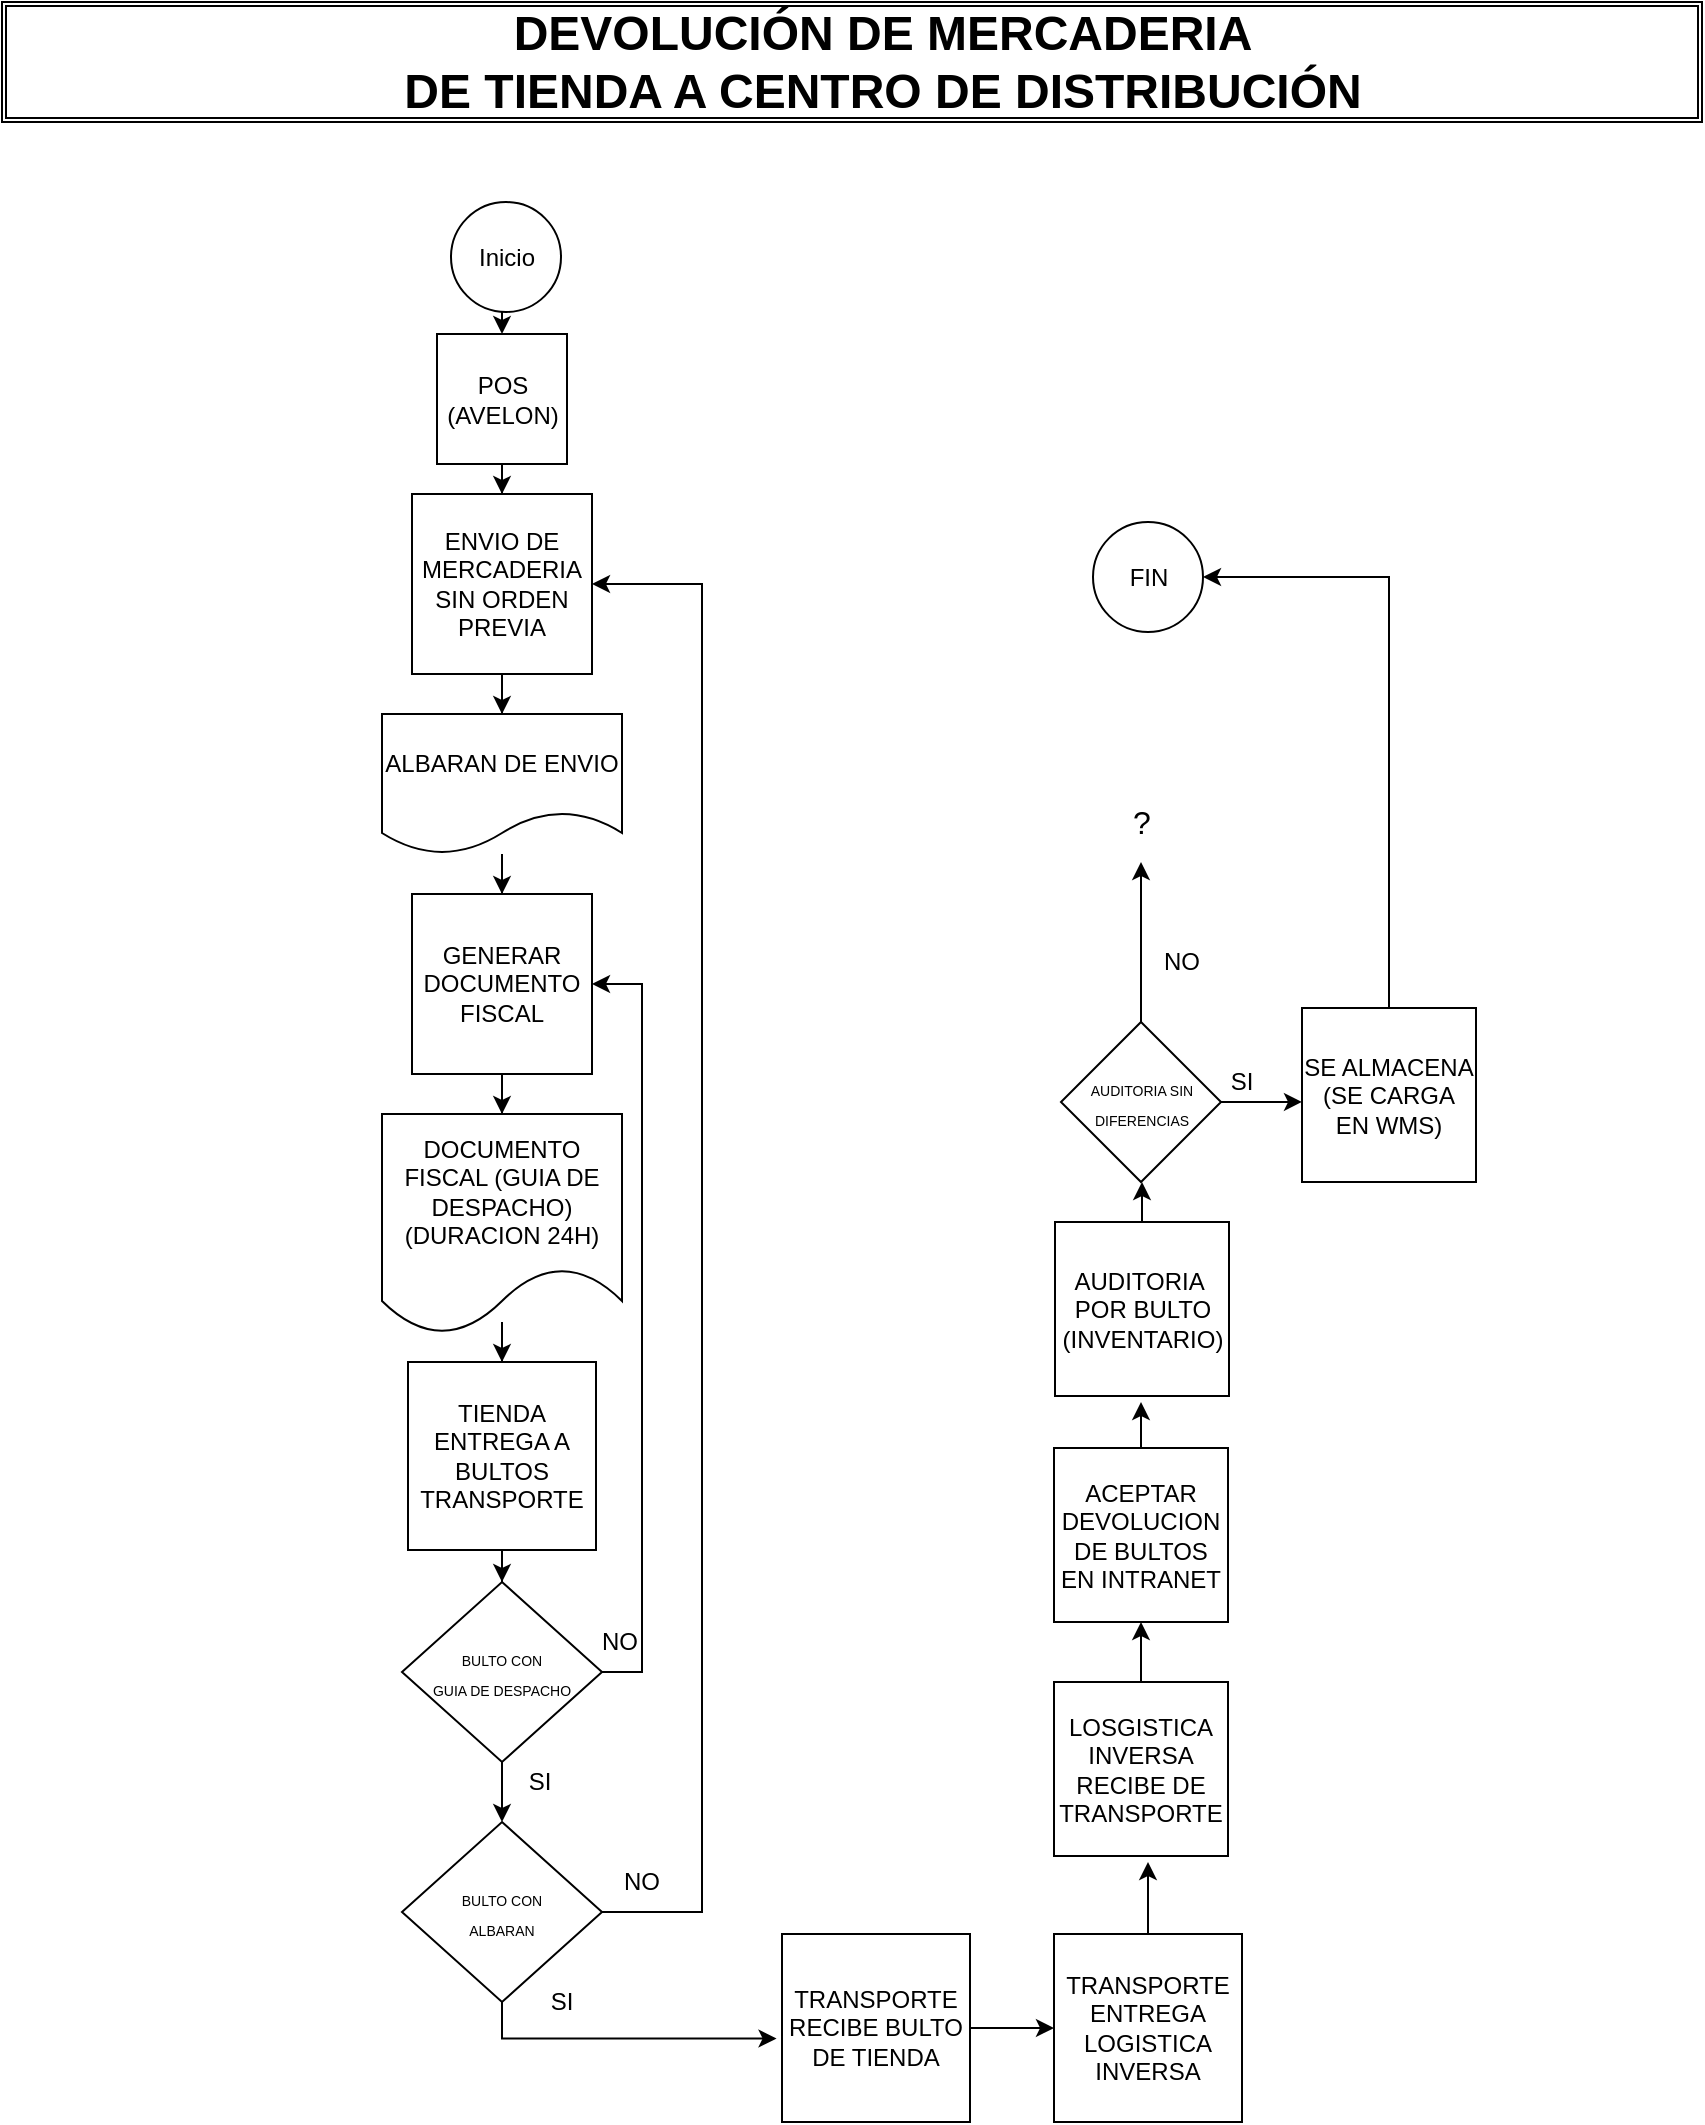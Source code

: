 <mxfile version="14.8.6" type="github">
  <diagram id="C5RBs43oDa-KdzZeNtuy" name="Page-1">
    <mxGraphModel dx="1422" dy="794" grid="1" gridSize="10" guides="1" tooltips="1" connect="1" arrows="1" fold="1" page="1" pageScale="1" pageWidth="850" pageHeight="1100" math="0" shadow="0">
      <root>
        <mxCell id="WIyWlLk6GJQsqaUBKTNV-0" />
        <mxCell id="WIyWlLk6GJQsqaUBKTNV-1" parent="WIyWlLk6GJQsqaUBKTNV-0" />
        <mxCell id="Dk7Axvjhe-ouTe_fYZQp-10" style="edgeStyle=orthogonalEdgeStyle;rounded=0;orthogonalLoop=1;jettySize=auto;html=1;entryX=0.5;entryY=0;entryDx=0;entryDy=0;" edge="1" parent="WIyWlLk6GJQsqaUBKTNV-1" source="Dk7Axvjhe-ouTe_fYZQp-7" target="Dk7Axvjhe-ouTe_fYZQp-8">
          <mxGeometry relative="1" as="geometry" />
        </mxCell>
        <mxCell id="Dk7Axvjhe-ouTe_fYZQp-7" value="POS (AVELON)" style="whiteSpace=wrap;html=1;aspect=fixed;" vertex="1" parent="WIyWlLk6GJQsqaUBKTNV-1">
          <mxGeometry x="217.5" y="166" width="65" height="65" as="geometry" />
        </mxCell>
        <mxCell id="Dk7Axvjhe-ouTe_fYZQp-14" style="edgeStyle=orthogonalEdgeStyle;rounded=0;orthogonalLoop=1;jettySize=auto;html=1;entryX=0.5;entryY=0;entryDx=0;entryDy=0;" edge="1" parent="WIyWlLk6GJQsqaUBKTNV-1" source="Dk7Axvjhe-ouTe_fYZQp-8" target="Dk7Axvjhe-ouTe_fYZQp-13">
          <mxGeometry relative="1" as="geometry" />
        </mxCell>
        <mxCell id="Dk7Axvjhe-ouTe_fYZQp-8" value="ENVIO DE MERCADERIA SIN ORDEN PREVIA" style="whiteSpace=wrap;html=1;aspect=fixed;" vertex="1" parent="WIyWlLk6GJQsqaUBKTNV-1">
          <mxGeometry x="205" y="246" width="90" height="90" as="geometry" />
        </mxCell>
        <mxCell id="Dk7Axvjhe-ouTe_fYZQp-17" style="edgeStyle=orthogonalEdgeStyle;rounded=0;orthogonalLoop=1;jettySize=auto;html=1;entryX=0.5;entryY=0;entryDx=0;entryDy=0;" edge="1" parent="WIyWlLk6GJQsqaUBKTNV-1" source="Dk7Axvjhe-ouTe_fYZQp-11" target="Dk7Axvjhe-ouTe_fYZQp-16">
          <mxGeometry relative="1" as="geometry" />
        </mxCell>
        <mxCell id="Dk7Axvjhe-ouTe_fYZQp-11" value="GENERAR DOCUMENTO FISCAL" style="whiteSpace=wrap;html=1;aspect=fixed;" vertex="1" parent="WIyWlLk6GJQsqaUBKTNV-1">
          <mxGeometry x="205" y="446" width="90" height="90" as="geometry" />
        </mxCell>
        <mxCell id="Dk7Axvjhe-ouTe_fYZQp-21" value="" style="edgeStyle=orthogonalEdgeStyle;rounded=0;orthogonalLoop=1;jettySize=auto;html=1;" edge="1" parent="WIyWlLk6GJQsqaUBKTNV-1" source="Dk7Axvjhe-ouTe_fYZQp-13" target="Dk7Axvjhe-ouTe_fYZQp-11">
          <mxGeometry relative="1" as="geometry" />
        </mxCell>
        <mxCell id="Dk7Axvjhe-ouTe_fYZQp-13" value="ALBARAN DE ENVIO" style="shape=document;whiteSpace=wrap;html=1;boundedLbl=1;" vertex="1" parent="WIyWlLk6GJQsqaUBKTNV-1">
          <mxGeometry x="190" y="356" width="120" height="70" as="geometry" />
        </mxCell>
        <mxCell id="Dk7Axvjhe-ouTe_fYZQp-29" style="edgeStyle=orthogonalEdgeStyle;rounded=0;orthogonalLoop=1;jettySize=auto;html=1;entryX=0.5;entryY=0;entryDx=0;entryDy=0;" edge="1" parent="WIyWlLk6GJQsqaUBKTNV-1" source="Dk7Axvjhe-ouTe_fYZQp-16" target="Dk7Axvjhe-ouTe_fYZQp-28">
          <mxGeometry relative="1" as="geometry" />
        </mxCell>
        <mxCell id="Dk7Axvjhe-ouTe_fYZQp-16" value="DOCUMENTO FISCAL (GUIA DE DESPACHO) (DURACION 24H)" style="shape=document;whiteSpace=wrap;html=1;boundedLbl=1;" vertex="1" parent="WIyWlLk6GJQsqaUBKTNV-1">
          <mxGeometry x="190" y="556" width="120" height="110" as="geometry" />
        </mxCell>
        <mxCell id="Dk7Axvjhe-ouTe_fYZQp-23" value="" style="shape=ext;double=1;rounded=0;whiteSpace=wrap;html=1;" vertex="1" parent="WIyWlLk6GJQsqaUBKTNV-1">
          <mxGeometry width="850" height="60" as="geometry" />
        </mxCell>
        <mxCell id="Dk7Axvjhe-ouTe_fYZQp-20" value="DEVOLUCIÓN DE MERCADERIA &lt;br&gt;DE TIENDA A CENTRO DE DISTRIBUCIÓN" style="text;strokeColor=none;fillColor=none;html=1;fontSize=24;fontStyle=1;verticalAlign=middle;align=center;" vertex="1" parent="WIyWlLk6GJQsqaUBKTNV-1">
          <mxGeometry x="390" y="10" width="100" height="40" as="geometry" />
        </mxCell>
        <mxCell id="Dk7Axvjhe-ouTe_fYZQp-24" value="Inicio" style="ellipse;whiteSpace=wrap;html=1;aspect=fixed;" vertex="1" parent="WIyWlLk6GJQsqaUBKTNV-1">
          <mxGeometry x="224.5" y="100" width="55" height="55" as="geometry" />
        </mxCell>
        <mxCell id="Dk7Axvjhe-ouTe_fYZQp-27" value="" style="endArrow=classic;html=1;exitX=0.5;exitY=1;exitDx=0;exitDy=0;" edge="1" parent="WIyWlLk6GJQsqaUBKTNV-1">
          <mxGeometry width="50" height="50" relative="1" as="geometry">
            <mxPoint x="250" y="155" as="sourcePoint" />
            <mxPoint x="250" y="166" as="targetPoint" />
          </mxGeometry>
        </mxCell>
        <mxCell id="Dk7Axvjhe-ouTe_fYZQp-37" style="edgeStyle=orthogonalEdgeStyle;rounded=0;orthogonalLoop=1;jettySize=auto;html=1;entryX=0.5;entryY=0;entryDx=0;entryDy=0;" edge="1" parent="WIyWlLk6GJQsqaUBKTNV-1" source="Dk7Axvjhe-ouTe_fYZQp-28" target="Dk7Axvjhe-ouTe_fYZQp-36">
          <mxGeometry relative="1" as="geometry" />
        </mxCell>
        <mxCell id="Dk7Axvjhe-ouTe_fYZQp-28" value="TIENDA ENTREGA A BULTOS TRANSPORTE" style="whiteSpace=wrap;html=1;aspect=fixed;" vertex="1" parent="WIyWlLk6GJQsqaUBKTNV-1">
          <mxGeometry x="203" y="680" width="94" height="94" as="geometry" />
        </mxCell>
        <mxCell id="Dk7Axvjhe-ouTe_fYZQp-55" style="edgeStyle=orthogonalEdgeStyle;rounded=0;orthogonalLoop=1;jettySize=auto;html=1;" edge="1" parent="WIyWlLk6GJQsqaUBKTNV-1" source="Dk7Axvjhe-ouTe_fYZQp-32">
          <mxGeometry relative="1" as="geometry">
            <mxPoint x="569.5" y="810" as="targetPoint" />
          </mxGeometry>
        </mxCell>
        <mxCell id="Dk7Axvjhe-ouTe_fYZQp-32" value="LOSGISTICA INVERSA RECIBE DE TRANSPORTE" style="whiteSpace=wrap;html=1;aspect=fixed;" vertex="1" parent="WIyWlLk6GJQsqaUBKTNV-1">
          <mxGeometry x="526" y="840" width="87" height="87" as="geometry" />
        </mxCell>
        <mxCell id="Dk7Axvjhe-ouTe_fYZQp-43" style="edgeStyle=orthogonalEdgeStyle;rounded=0;orthogonalLoop=1;jettySize=auto;html=1;entryX=1;entryY=0.5;entryDx=0;entryDy=0;" edge="1" parent="WIyWlLk6GJQsqaUBKTNV-1" source="Dk7Axvjhe-ouTe_fYZQp-36" target="Dk7Axvjhe-ouTe_fYZQp-11">
          <mxGeometry relative="1" as="geometry">
            <mxPoint x="330" y="490" as="targetPoint" />
            <Array as="points">
              <mxPoint x="320" y="835" />
              <mxPoint x="320" y="491" />
            </Array>
          </mxGeometry>
        </mxCell>
        <mxCell id="Dk7Axvjhe-ouTe_fYZQp-45" style="edgeStyle=orthogonalEdgeStyle;rounded=0;orthogonalLoop=1;jettySize=auto;html=1;entryX=0.5;entryY=0;entryDx=0;entryDy=0;" edge="1" parent="WIyWlLk6GJQsqaUBKTNV-1" source="Dk7Axvjhe-ouTe_fYZQp-36" target="Dk7Axvjhe-ouTe_fYZQp-44">
          <mxGeometry relative="1" as="geometry" />
        </mxCell>
        <mxCell id="Dk7Axvjhe-ouTe_fYZQp-36" value="&lt;font style=&quot;font-size: 7px&quot;&gt;BULTO CON &lt;br&gt;GUIA DE DESPACHO&lt;/font&gt;" style="rhombus;whiteSpace=wrap;html=1;" vertex="1" parent="WIyWlLk6GJQsqaUBKTNV-1">
          <mxGeometry x="200" y="790" width="100" height="90" as="geometry" />
        </mxCell>
        <mxCell id="Dk7Axvjhe-ouTe_fYZQp-39" value="SI" style="text;html=1;strokeColor=none;fillColor=none;align=center;verticalAlign=middle;whiteSpace=wrap;rounded=0;" vertex="1" parent="WIyWlLk6GJQsqaUBKTNV-1">
          <mxGeometry x="248.5" y="880" width="40" height="20" as="geometry" />
        </mxCell>
        <mxCell id="Dk7Axvjhe-ouTe_fYZQp-40" value="NO" style="text;html=1;strokeColor=none;fillColor=none;align=center;verticalAlign=middle;whiteSpace=wrap;rounded=0;" vertex="1" parent="WIyWlLk6GJQsqaUBKTNV-1">
          <mxGeometry x="288.5" y="810" width="40" height="20" as="geometry" />
        </mxCell>
        <mxCell id="Dk7Axvjhe-ouTe_fYZQp-46" style="edgeStyle=orthogonalEdgeStyle;rounded=0;orthogonalLoop=1;jettySize=auto;html=1;entryX=1;entryY=0.5;entryDx=0;entryDy=0;" edge="1" parent="WIyWlLk6GJQsqaUBKTNV-1" source="Dk7Axvjhe-ouTe_fYZQp-44" target="Dk7Axvjhe-ouTe_fYZQp-8">
          <mxGeometry relative="1" as="geometry">
            <mxPoint x="360" y="290" as="targetPoint" />
            <Array as="points">
              <mxPoint x="350" y="955" />
              <mxPoint x="350" y="291" />
            </Array>
          </mxGeometry>
        </mxCell>
        <mxCell id="Dk7Axvjhe-ouTe_fYZQp-49" style="edgeStyle=orthogonalEdgeStyle;rounded=0;orthogonalLoop=1;jettySize=auto;html=1;entryX=-0.029;entryY=0.556;entryDx=0;entryDy=0;entryPerimeter=0;" edge="1" parent="WIyWlLk6GJQsqaUBKTNV-1" source="Dk7Axvjhe-ouTe_fYZQp-44" target="Dk7Axvjhe-ouTe_fYZQp-48">
          <mxGeometry relative="1" as="geometry">
            <mxPoint x="250" y="1020" as="targetPoint" />
            <Array as="points">
              <mxPoint x="250" y="1018" />
            </Array>
          </mxGeometry>
        </mxCell>
        <mxCell id="Dk7Axvjhe-ouTe_fYZQp-44" value="&lt;font style=&quot;font-size: 7px&quot;&gt;BULTO CON &lt;br&gt;ALBARAN&lt;/font&gt;" style="rhombus;whiteSpace=wrap;html=1;" vertex="1" parent="WIyWlLk6GJQsqaUBKTNV-1">
          <mxGeometry x="200" y="910" width="100" height="90" as="geometry" />
        </mxCell>
        <mxCell id="Dk7Axvjhe-ouTe_fYZQp-47" value="NO" style="text;html=1;strokeColor=none;fillColor=none;align=center;verticalAlign=middle;whiteSpace=wrap;rounded=0;" vertex="1" parent="WIyWlLk6GJQsqaUBKTNV-1">
          <mxGeometry x="300" y="930" width="40" height="20" as="geometry" />
        </mxCell>
        <mxCell id="Dk7Axvjhe-ouTe_fYZQp-51" style="edgeStyle=orthogonalEdgeStyle;rounded=0;orthogonalLoop=1;jettySize=auto;html=1;entryX=0;entryY=0.5;entryDx=0;entryDy=0;" edge="1" parent="WIyWlLk6GJQsqaUBKTNV-1" source="Dk7Axvjhe-ouTe_fYZQp-48" target="Dk7Axvjhe-ouTe_fYZQp-50">
          <mxGeometry relative="1" as="geometry" />
        </mxCell>
        <mxCell id="Dk7Axvjhe-ouTe_fYZQp-48" value="TRANSPORTE RECIBE BULTO DE TIENDA" style="whiteSpace=wrap;html=1;aspect=fixed;" vertex="1" parent="WIyWlLk6GJQsqaUBKTNV-1">
          <mxGeometry x="390" y="966" width="94" height="94" as="geometry" />
        </mxCell>
        <mxCell id="Dk7Axvjhe-ouTe_fYZQp-53" style="edgeStyle=orthogonalEdgeStyle;rounded=0;orthogonalLoop=1;jettySize=auto;html=1;" edge="1" parent="WIyWlLk6GJQsqaUBKTNV-1" source="Dk7Axvjhe-ouTe_fYZQp-50">
          <mxGeometry relative="1" as="geometry">
            <mxPoint x="573" y="930" as="targetPoint" />
          </mxGeometry>
        </mxCell>
        <mxCell id="Dk7Axvjhe-ouTe_fYZQp-50" value="TRANSPORTE ENTREGA LOGISTICA INVERSA" style="whiteSpace=wrap;html=1;aspect=fixed;" vertex="1" parent="WIyWlLk6GJQsqaUBKTNV-1">
          <mxGeometry x="526" y="966" width="94" height="94" as="geometry" />
        </mxCell>
        <mxCell id="Dk7Axvjhe-ouTe_fYZQp-52" value="SI" style="text;html=1;strokeColor=none;fillColor=none;align=center;verticalAlign=middle;whiteSpace=wrap;rounded=0;" vertex="1" parent="WIyWlLk6GJQsqaUBKTNV-1">
          <mxGeometry x="260" y="990" width="40" height="20" as="geometry" />
        </mxCell>
        <mxCell id="Dk7Axvjhe-ouTe_fYZQp-60" style="edgeStyle=orthogonalEdgeStyle;rounded=0;orthogonalLoop=1;jettySize=auto;html=1;entryX=0.5;entryY=1;entryDx=0;entryDy=0;" edge="1" parent="WIyWlLk6GJQsqaUBKTNV-1" source="Dk7Axvjhe-ouTe_fYZQp-54" target="Dk7Axvjhe-ouTe_fYZQp-56">
          <mxGeometry relative="1" as="geometry" />
        </mxCell>
        <mxCell id="Dk7Axvjhe-ouTe_fYZQp-54" value="AUDITORIA&amp;nbsp;&lt;br&gt;POR BULTO (INVENTARIO)" style="whiteSpace=wrap;html=1;aspect=fixed;" vertex="1" parent="WIyWlLk6GJQsqaUBKTNV-1">
          <mxGeometry x="526.5" y="610" width="87" height="87" as="geometry" />
        </mxCell>
        <mxCell id="Dk7Axvjhe-ouTe_fYZQp-62" style="edgeStyle=orthogonalEdgeStyle;rounded=0;orthogonalLoop=1;jettySize=auto;html=1;entryX=0;entryY=0.54;entryDx=0;entryDy=0;entryPerimeter=0;" edge="1" parent="WIyWlLk6GJQsqaUBKTNV-1" source="Dk7Axvjhe-ouTe_fYZQp-56" target="Dk7Axvjhe-ouTe_fYZQp-61">
          <mxGeometry relative="1" as="geometry" />
        </mxCell>
        <mxCell id="Dk7Axvjhe-ouTe_fYZQp-63" style="edgeStyle=orthogonalEdgeStyle;rounded=0;orthogonalLoop=1;jettySize=auto;html=1;" edge="1" parent="WIyWlLk6GJQsqaUBKTNV-1" source="Dk7Axvjhe-ouTe_fYZQp-56">
          <mxGeometry relative="1" as="geometry">
            <mxPoint x="569.5" y="430" as="targetPoint" />
          </mxGeometry>
        </mxCell>
        <mxCell id="Dk7Axvjhe-ouTe_fYZQp-56" value="&lt;font style=&quot;font-size: 7px&quot;&gt;AUDITORIA SIN DIFERENCIAS&lt;/font&gt;" style="rhombus;whiteSpace=wrap;html=1;" vertex="1" parent="WIyWlLk6GJQsqaUBKTNV-1">
          <mxGeometry x="529.5" y="510" width="80" height="80" as="geometry" />
        </mxCell>
        <mxCell id="Dk7Axvjhe-ouTe_fYZQp-59" style="edgeStyle=orthogonalEdgeStyle;rounded=0;orthogonalLoop=1;jettySize=auto;html=1;" edge="1" parent="WIyWlLk6GJQsqaUBKTNV-1" source="Dk7Axvjhe-ouTe_fYZQp-57">
          <mxGeometry relative="1" as="geometry">
            <mxPoint x="569.5" y="700" as="targetPoint" />
          </mxGeometry>
        </mxCell>
        <mxCell id="Dk7Axvjhe-ouTe_fYZQp-57" value="ACEPTAR DEVOLUCION DE BULTOS EN INTRANET" style="whiteSpace=wrap;html=1;aspect=fixed;" vertex="1" parent="WIyWlLk6GJQsqaUBKTNV-1">
          <mxGeometry x="526" y="723" width="87" height="87" as="geometry" />
        </mxCell>
        <mxCell id="Dk7Axvjhe-ouTe_fYZQp-69" style="edgeStyle=orthogonalEdgeStyle;rounded=0;orthogonalLoop=1;jettySize=auto;html=1;entryX=1;entryY=0.5;entryDx=0;entryDy=0;" edge="1" parent="WIyWlLk6GJQsqaUBKTNV-1" source="Dk7Axvjhe-ouTe_fYZQp-61" target="Dk7Axvjhe-ouTe_fYZQp-67">
          <mxGeometry relative="1" as="geometry">
            <Array as="points">
              <mxPoint x="694" y="288" />
            </Array>
          </mxGeometry>
        </mxCell>
        <mxCell id="Dk7Axvjhe-ouTe_fYZQp-61" value="SE ALMACENA (SE CARGA EN WMS)" style="whiteSpace=wrap;html=1;aspect=fixed;" vertex="1" parent="WIyWlLk6GJQsqaUBKTNV-1">
          <mxGeometry x="650" y="503" width="87" height="87" as="geometry" />
        </mxCell>
        <mxCell id="Dk7Axvjhe-ouTe_fYZQp-64" value="NO" style="text;html=1;strokeColor=none;fillColor=none;align=center;verticalAlign=middle;whiteSpace=wrap;rounded=0;" vertex="1" parent="WIyWlLk6GJQsqaUBKTNV-1">
          <mxGeometry x="569.5" y="470" width="40" height="20" as="geometry" />
        </mxCell>
        <mxCell id="Dk7Axvjhe-ouTe_fYZQp-65" value="&lt;font style=&quot;font-size: 16px&quot;&gt;?&lt;/font&gt;" style="text;html=1;strokeColor=none;fillColor=none;align=center;verticalAlign=middle;whiteSpace=wrap;rounded=0;" vertex="1" parent="WIyWlLk6GJQsqaUBKTNV-1">
          <mxGeometry x="550" y="400" width="40" height="20" as="geometry" />
        </mxCell>
        <mxCell id="Dk7Axvjhe-ouTe_fYZQp-66" value="SI" style="text;html=1;strokeColor=none;fillColor=none;align=center;verticalAlign=middle;whiteSpace=wrap;rounded=0;" vertex="1" parent="WIyWlLk6GJQsqaUBKTNV-1">
          <mxGeometry x="600" y="530" width="40" height="20" as="geometry" />
        </mxCell>
        <mxCell id="Dk7Axvjhe-ouTe_fYZQp-67" value="FIN" style="ellipse;whiteSpace=wrap;html=1;aspect=fixed;" vertex="1" parent="WIyWlLk6GJQsqaUBKTNV-1">
          <mxGeometry x="545.5" y="260" width="55" height="55" as="geometry" />
        </mxCell>
      </root>
    </mxGraphModel>
  </diagram>
</mxfile>
